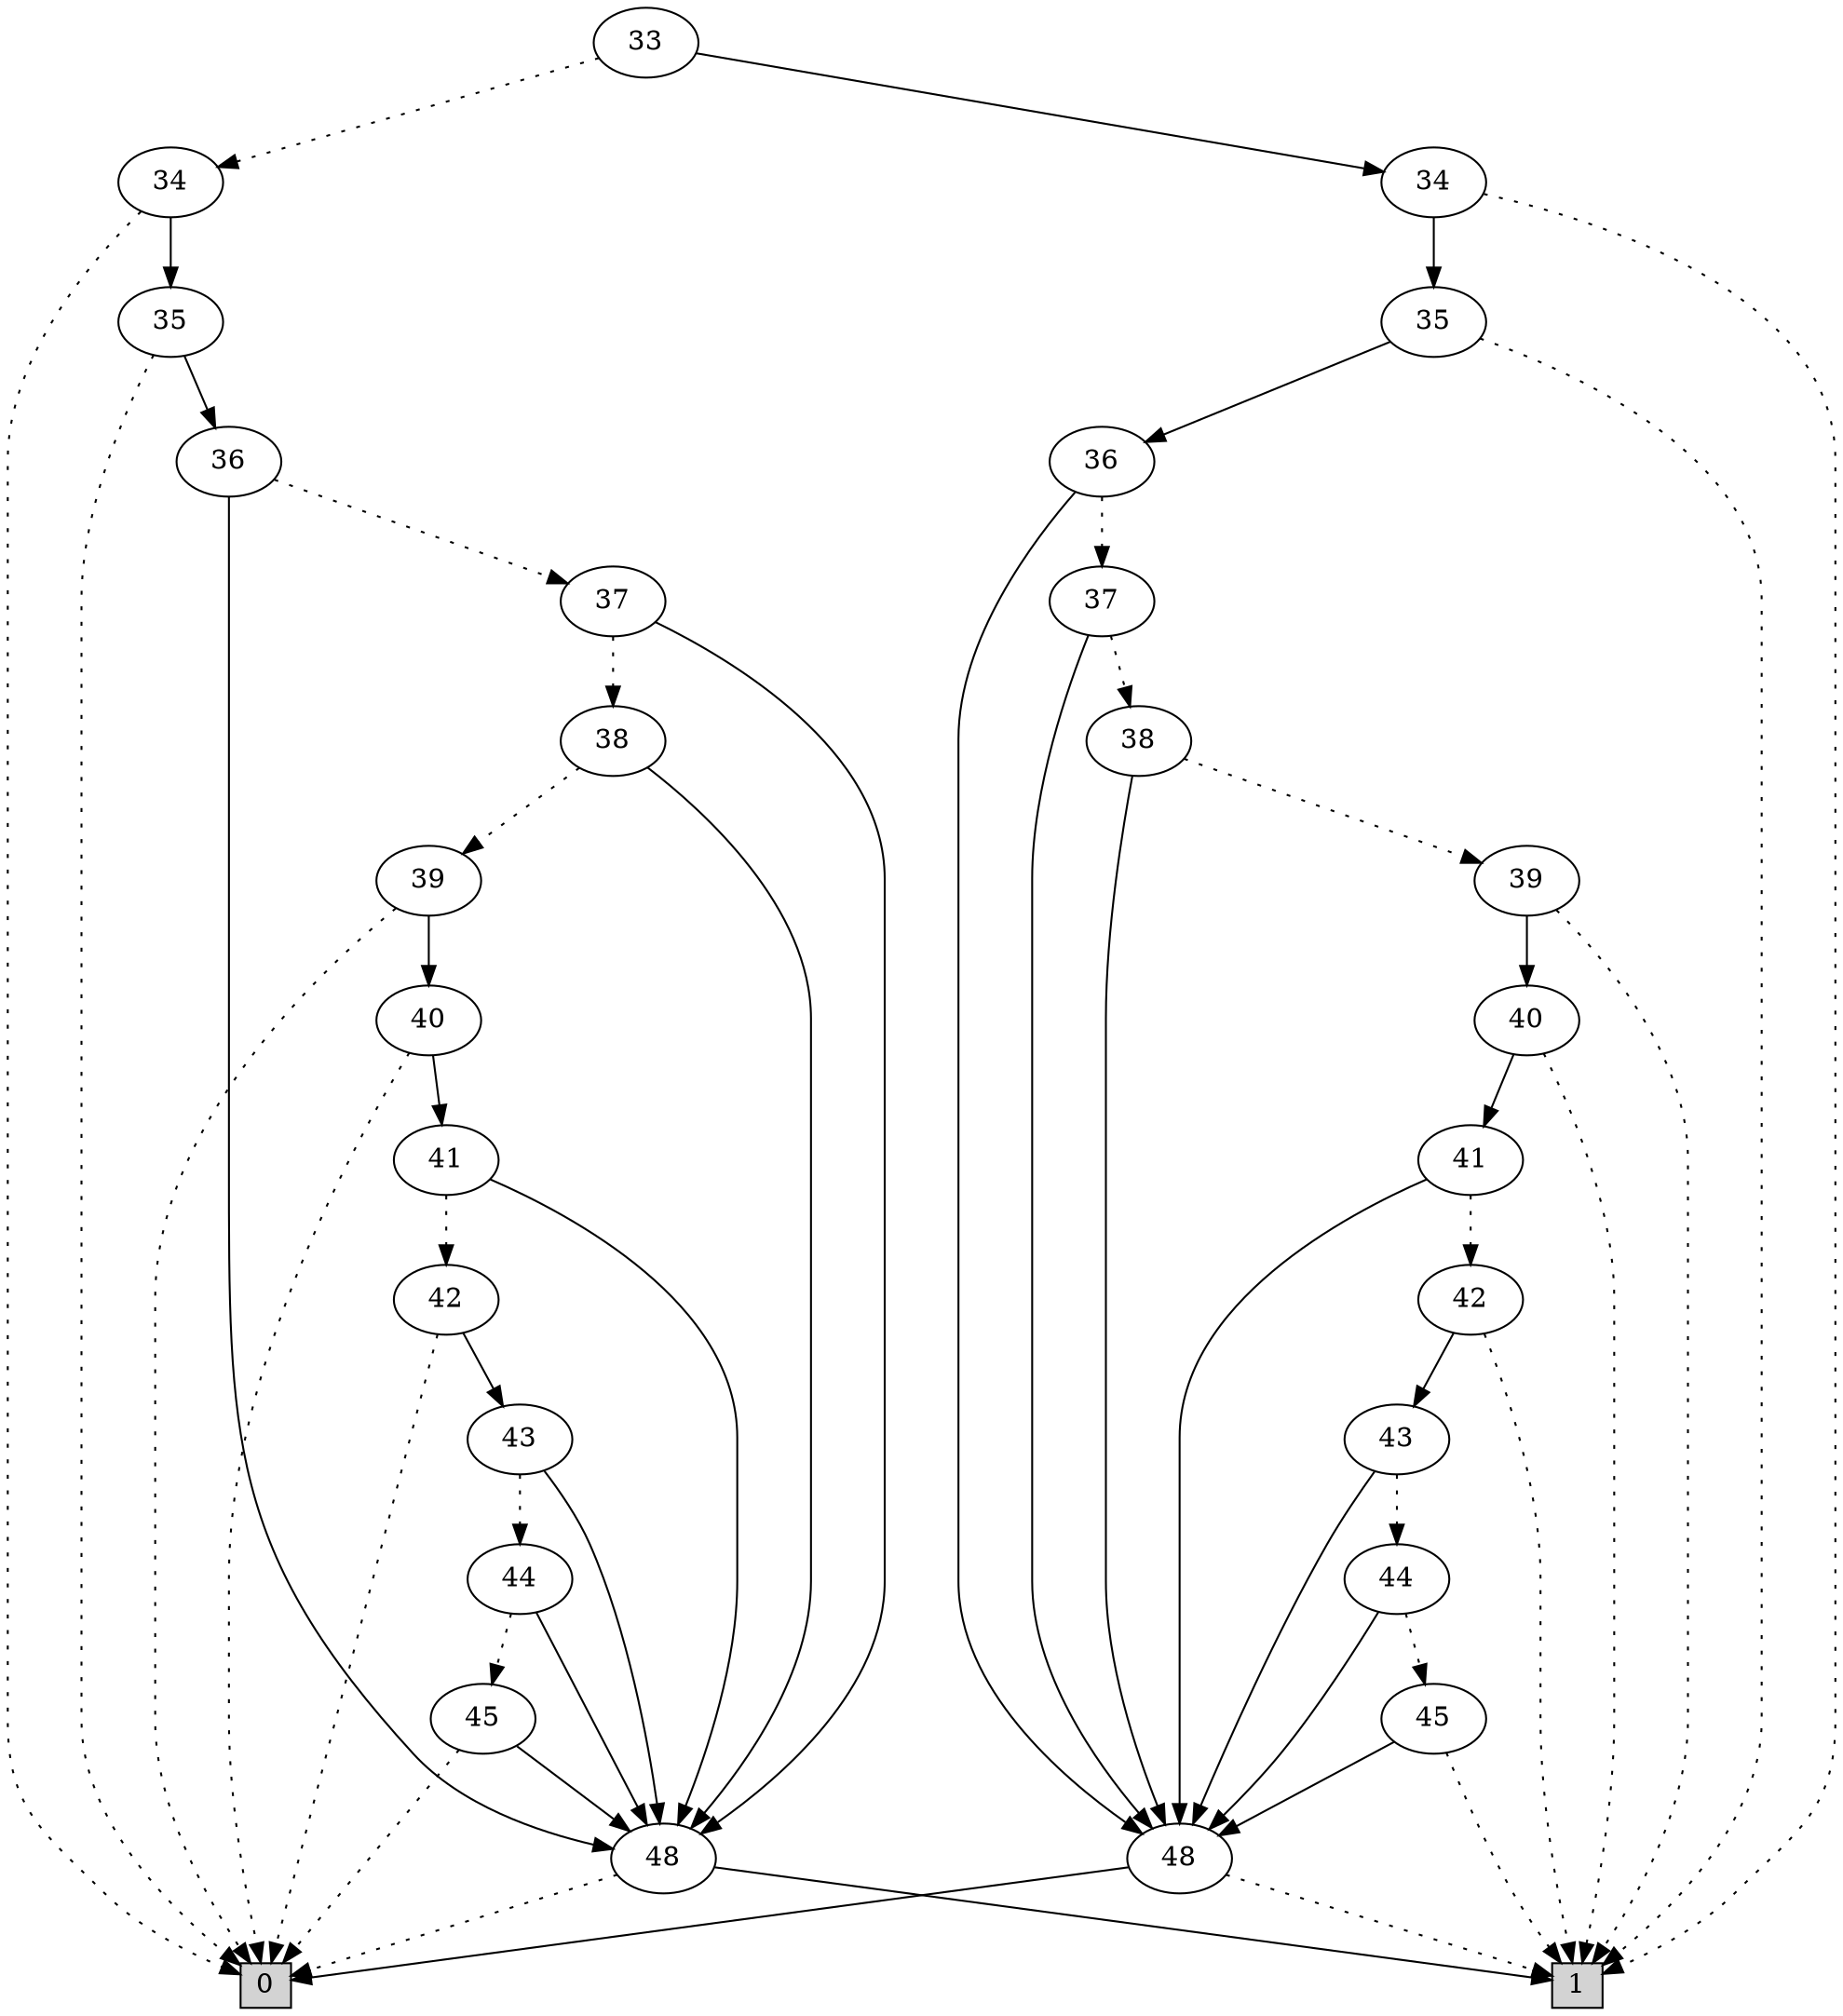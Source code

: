 digraph G {
0 [shape=box, label="0", style=filled, shape=box, height=0.3, width=0.3];
1 [shape=box, label="1", style=filled, shape=box, height=0.3, width=0.3];
424 [label="33"];
424 -> 403 [style=dotted];
424 -> 405 [style=filled];
403 [label="34"];
403 -> 0 [style=dotted];
403 -> 401 [style=filled];
401 [label="35"];
401 -> 0 [style=dotted];
401 -> 390 [style=filled];
390 [label="36"];
390 -> 389 [style=dotted];
390 -> 98 [style=filled];
389 [label="37"];
389 -> 388 [style=dotted];
389 -> 98 [style=filled];
388 [label="38"];
388 -> 387 [style=dotted];
388 -> 98 [style=filled];
387 [label="39"];
387 -> 0 [style=dotted];
387 -> 386 [style=filled];
386 [label="40"];
386 -> 0 [style=dotted];
386 -> 385 [style=filled];
385 [label="41"];
385 -> 384 [style=dotted];
385 -> 98 [style=filled];
384 [label="42"];
384 -> 0 [style=dotted];
384 -> 383 [style=filled];
383 [label="43"];
383 -> 382 [style=dotted];
383 -> 98 [style=filled];
382 [label="44"];
382 -> 381 [style=dotted];
382 -> 98 [style=filled];
381 [label="45"];
381 -> 0 [style=dotted];
381 -> 98 [style=filled];
98 [label="48"];
98 -> 0 [style=dotted];
98 -> 1 [style=filled];
405 [label="34"];
405 -> 1 [style=dotted];
405 -> 402 [style=filled];
402 [label="35"];
402 -> 1 [style=dotted];
402 -> 400 [style=filled];
400 [label="36"];
400 -> 399 [style=dotted];
400 -> 99 [style=filled];
399 [label="37"];
399 -> 398 [style=dotted];
399 -> 99 [style=filled];
398 [label="38"];
398 -> 397 [style=dotted];
398 -> 99 [style=filled];
397 [label="39"];
397 -> 1 [style=dotted];
397 -> 396 [style=filled];
396 [label="40"];
396 -> 1 [style=dotted];
396 -> 395 [style=filled];
395 [label="41"];
395 -> 394 [style=dotted];
395 -> 99 [style=filled];
394 [label="42"];
394 -> 1 [style=dotted];
394 -> 393 [style=filled];
393 [label="43"];
393 -> 392 [style=dotted];
393 -> 99 [style=filled];
392 [label="44"];
392 -> 391 [style=dotted];
392 -> 99 [style=filled];
391 [label="45"];
391 -> 1 [style=dotted];
391 -> 99 [style=filled];
99 [label="48"];
99 -> 1 [style=dotted];
99 -> 0 [style=filled];
}
